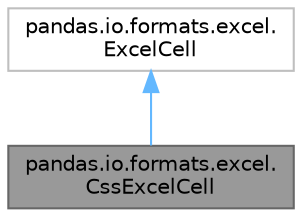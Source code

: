 digraph "pandas.io.formats.excel.CssExcelCell"
{
 // LATEX_PDF_SIZE
  bgcolor="transparent";
  edge [fontname=Helvetica,fontsize=10,labelfontname=Helvetica,labelfontsize=10];
  node [fontname=Helvetica,fontsize=10,shape=box,height=0.2,width=0.4];
  Node1 [id="Node000001",label="pandas.io.formats.excel.\lCssExcelCell",height=0.2,width=0.4,color="gray40", fillcolor="grey60", style="filled", fontcolor="black",tooltip=" "];
  Node2 -> Node1 [id="edge1_Node000001_Node000002",dir="back",color="steelblue1",style="solid",tooltip=" "];
  Node2 [id="Node000002",label="pandas.io.formats.excel.\lExcelCell",height=0.2,width=0.4,color="grey75", fillcolor="white", style="filled",URL="$db/d86/classpandas_1_1io_1_1formats_1_1excel_1_1ExcelCell.html",tooltip=" "];
}
